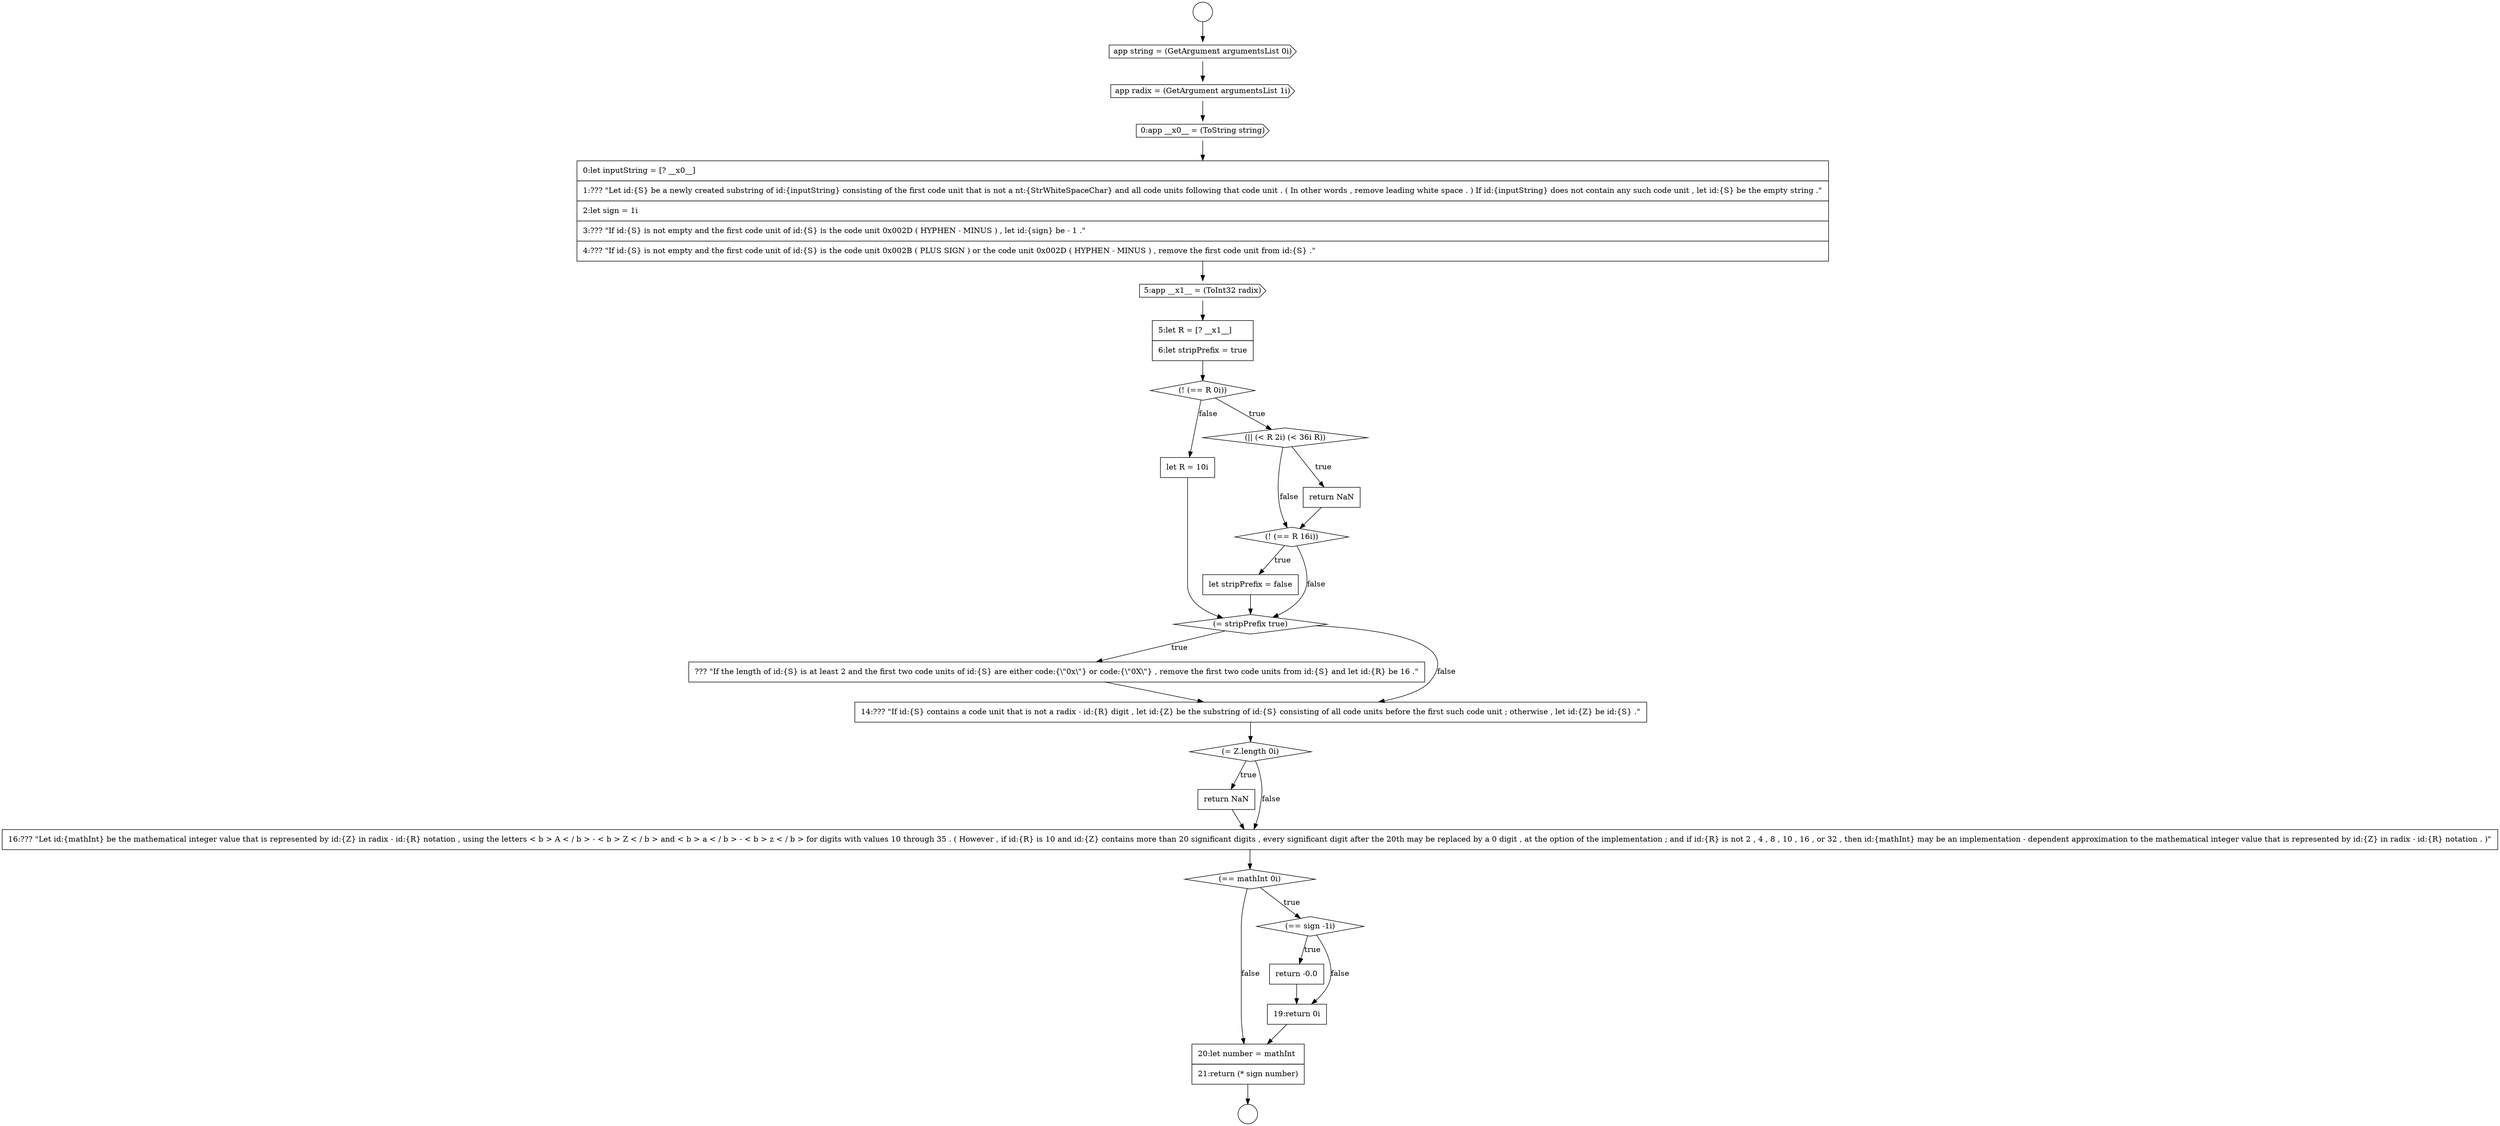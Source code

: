 digraph {
  node11122 [shape=diamond, label=<<font color="black">(! (== R 16i))</font>> color="black" fillcolor="white" style=filled]
  node11112 [shape=circle label=" " color="black" fillcolor="white" style=filled]
  node11111 [shape=circle label=" " color="black" fillcolor="white" style=filled]
  node11119 [shape=diamond, label=<<font color="black">(! (== R 0i))</font>> color="black" fillcolor="white" style=filled]
  node11121 [shape=none, margin=0, label=<<font color="black">
    <table border="0" cellborder="1" cellspacing="0" cellpadding="10">
      <tr><td align="left">return NaN</td></tr>
    </table>
  </font>> color="black" fillcolor="white" style=filled]
  node11116 [shape=none, margin=0, label=<<font color="black">
    <table border="0" cellborder="1" cellspacing="0" cellpadding="10">
      <tr><td align="left">0:let inputString = [? __x0__]</td></tr>
      <tr><td align="left">1:??? &quot;Let id:{S} be a newly created substring of id:{inputString} consisting of the first code unit that is not a nt:{StrWhiteSpaceChar} and all code units following that code unit . ( In other words , remove leading white space . ) If id:{inputString} does not contain any such code unit , let id:{S} be the empty string .&quot;</td></tr>
      <tr><td align="left">2:let sign = 1i</td></tr>
      <tr><td align="left">3:??? &quot;If id:{S} is not empty and the first code unit of id:{S} is the code unit 0x002D ( HYPHEN - MINUS ) , let id:{sign} be - 1 .&quot;</td></tr>
      <tr><td align="left">4:??? &quot;If id:{S} is not empty and the first code unit of id:{S} is the code unit 0x002B ( PLUS SIGN ) or the code unit 0x002D ( HYPHEN - MINUS ) , remove the first code unit from id:{S} .&quot;</td></tr>
    </table>
  </font>> color="black" fillcolor="white" style=filled]
  node11129 [shape=none, margin=0, label=<<font color="black">
    <table border="0" cellborder="1" cellspacing="0" cellpadding="10">
      <tr><td align="left">return NaN</td></tr>
    </table>
  </font>> color="black" fillcolor="white" style=filled]
  node11124 [shape=none, margin=0, label=<<font color="black">
    <table border="0" cellborder="1" cellspacing="0" cellpadding="10">
      <tr><td align="left">let R = 10i</td></tr>
    </table>
  </font>> color="black" fillcolor="white" style=filled]
  node11126 [shape=none, margin=0, label=<<font color="black">
    <table border="0" cellborder="1" cellspacing="0" cellpadding="10">
      <tr><td align="left">??? &quot;If the length of id:{S} is at least 2 and the first two code units of id:{S} are either code:{\&quot;0x\&quot;} or code:{\&quot;0X\&quot;} , remove the first two code units from id:{S} and let id:{R} be 16 .&quot;</td></tr>
    </table>
  </font>> color="black" fillcolor="white" style=filled]
  node11123 [shape=none, margin=0, label=<<font color="black">
    <table border="0" cellborder="1" cellspacing="0" cellpadding="10">
      <tr><td align="left">let stripPrefix = false</td></tr>
    </table>
  </font>> color="black" fillcolor="white" style=filled]
  node11118 [shape=none, margin=0, label=<<font color="black">
    <table border="0" cellborder="1" cellspacing="0" cellpadding="10">
      <tr><td align="left">5:let R = [? __x1__]</td></tr>
      <tr><td align="left">6:let stripPrefix = true</td></tr>
    </table>
  </font>> color="black" fillcolor="white" style=filled]
  node11131 [shape=diamond, label=<<font color="black">(== mathInt 0i)</font>> color="black" fillcolor="white" style=filled]
  node11114 [shape=cds, label=<<font color="black">app radix = (GetArgument argumentsList 1i)</font>> color="black" fillcolor="white" style=filled]
  node11135 [shape=none, margin=0, label=<<font color="black">
    <table border="0" cellborder="1" cellspacing="0" cellpadding="10">
      <tr><td align="left">20:let number = mathInt</td></tr>
      <tr><td align="left">21:return (* sign number)</td></tr>
    </table>
  </font>> color="black" fillcolor="white" style=filled]
  node11115 [shape=cds, label=<<font color="black">0:app __x0__ = (ToString string)</font>> color="black" fillcolor="white" style=filled]
  node11132 [shape=diamond, label=<<font color="black">(== sign -1i)</font>> color="black" fillcolor="white" style=filled]
  node11133 [shape=none, margin=0, label=<<font color="black">
    <table border="0" cellborder="1" cellspacing="0" cellpadding="10">
      <tr><td align="left">return -0.0</td></tr>
    </table>
  </font>> color="black" fillcolor="white" style=filled]
  node11128 [shape=diamond, label=<<font color="black">(= Z.length 0i)</font>> color="black" fillcolor="white" style=filled]
  node11125 [shape=diamond, label=<<font color="black">(= stripPrefix true)</font>> color="black" fillcolor="white" style=filled]
  node11120 [shape=diamond, label=<<font color="black">(|| (&lt; R 2i) (&lt; 36i R))</font>> color="black" fillcolor="white" style=filled]
  node11134 [shape=none, margin=0, label=<<font color="black">
    <table border="0" cellborder="1" cellspacing="0" cellpadding="10">
      <tr><td align="left">19:return 0i</td></tr>
    </table>
  </font>> color="black" fillcolor="white" style=filled]
  node11127 [shape=none, margin=0, label=<<font color="black">
    <table border="0" cellborder="1" cellspacing="0" cellpadding="10">
      <tr><td align="left">14:??? &quot;If id:{S} contains a code unit that is not a radix - id:{R} digit , let id:{Z} be the substring of id:{S} consisting of all code units before the first such code unit ; otherwise , let id:{Z} be id:{S} .&quot;</td></tr>
    </table>
  </font>> color="black" fillcolor="white" style=filled]
  node11117 [shape=cds, label=<<font color="black">5:app __x1__ = (ToInt32 radix)</font>> color="black" fillcolor="white" style=filled]
  node11113 [shape=cds, label=<<font color="black">app string = (GetArgument argumentsList 0i)</font>> color="black" fillcolor="white" style=filled]
  node11130 [shape=none, margin=0, label=<<font color="black">
    <table border="0" cellborder="1" cellspacing="0" cellpadding="10">
      <tr><td align="left">16:??? &quot;Let id:{mathInt} be the mathematical integer value that is represented by id:{Z} in radix - id:{R} notation , using the letters &lt; b &gt; A &lt; / b &gt; - &lt; b &gt; Z &lt; / b &gt; and &lt; b &gt; a &lt; / b &gt; - &lt; b &gt; z &lt; / b &gt; for digits with values 10 through 35 . ( However , if id:{R} is 10 and id:{Z} contains more than 20 significant digits , every significant digit after the 20th may be replaced by a 0 digit , at the option of the implementation ; and if id:{R} is not 2 , 4 , 8 , 10 , 16 , or 32 , then id:{mathInt} may be an implementation - dependent approximation to the mathematical integer value that is represented by id:{Z} in radix - id:{R} notation . )&quot;</td></tr>
    </table>
  </font>> color="black" fillcolor="white" style=filled]
  node11120 -> node11121 [label=<<font color="black">true</font>> color="black"]
  node11120 -> node11122 [label=<<font color="black">false</font>> color="black"]
  node11116 -> node11117 [ color="black"]
  node11125 -> node11126 [label=<<font color="black">true</font>> color="black"]
  node11125 -> node11127 [label=<<font color="black">false</font>> color="black"]
  node11122 -> node11123 [label=<<font color="black">true</font>> color="black"]
  node11122 -> node11125 [label=<<font color="black">false</font>> color="black"]
  node11131 -> node11132 [label=<<font color="black">true</font>> color="black"]
  node11131 -> node11135 [label=<<font color="black">false</font>> color="black"]
  node11114 -> node11115 [ color="black"]
  node11111 -> node11113 [ color="black"]
  node11113 -> node11114 [ color="black"]
  node11124 -> node11125 [ color="black"]
  node11123 -> node11125 [ color="black"]
  node11129 -> node11130 [ color="black"]
  node11119 -> node11120 [label=<<font color="black">true</font>> color="black"]
  node11119 -> node11124 [label=<<font color="black">false</font>> color="black"]
  node11130 -> node11131 [ color="black"]
  node11128 -> node11129 [label=<<font color="black">true</font>> color="black"]
  node11128 -> node11130 [label=<<font color="black">false</font>> color="black"]
  node11134 -> node11135 [ color="black"]
  node11132 -> node11133 [label=<<font color="black">true</font>> color="black"]
  node11132 -> node11134 [label=<<font color="black">false</font>> color="black"]
  node11117 -> node11118 [ color="black"]
  node11121 -> node11122 [ color="black"]
  node11135 -> node11112 [ color="black"]
  node11115 -> node11116 [ color="black"]
  node11126 -> node11127 [ color="black"]
  node11118 -> node11119 [ color="black"]
  node11127 -> node11128 [ color="black"]
  node11133 -> node11134 [ color="black"]
}
